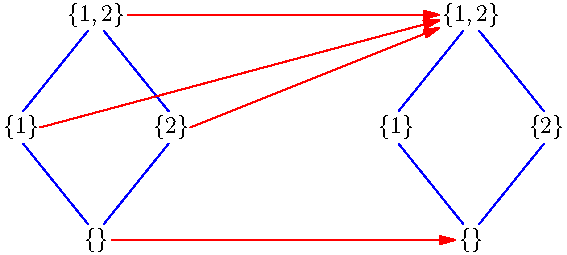 size(0,4.5cm);


pair pD = (  0, 60);
pair pC = ( 20, 30);
pair pB = (-20, 30);
pair pA = (  0,  0);

pair tX = (100,0);

real k = 4.3;

label ("$\{\}$", pA);
label ("$\{1\}$", pB);
label ("$\{2\}$", pC);
label ("$\{1,2\}$", pD);
draw (pA + k*N + k*W/2 -- pB + k*S + k*E/7, blue);
draw (pA + k*N + k*E/2 -- pC + k*S + k*W/7, blue);
draw (pD + k*S + k*W/2 -- pB + k*N + k*E/7, blue);
draw (pD + k*S + k*E/2 -- pC + k*N + k*W/7, blue);

label ("$\{\}$", pA+tX);
label ("$\{1\}$", pB+tX);
label ("$\{2\}$", pC+tX);
label ("$\{1,2\}$", pD+tX);
draw (pA+tX + k*N + k*W/2 -- pB+tX + k*S + k*E/7, blue);
draw (pA+tX + k*N + k*E/2 -- pC+tX + k*S + k*W/7, blue);
draw (pD+tX + k*S + k*W/2 -- pB+tX + k*N + k*E/7, blue);
draw (pD+tX + k*S + k*E/2 -- pC+tX + k*N + k*W/7, blue);

draw(pA + k*E -- pA+tX + k*W, red, Arrow());
draw(pD + 2*k*E -- pD+tX + 2.0*k*W, red, Arrow());
draw(pB + 1.2*k*E -- pD+tX + 2.0*k*W +1.5*S, red, Arrow());
draw(pC + 1.2*k*E -- pD+tX + 2.0*k*W +3.5*S, red, Arrow());


